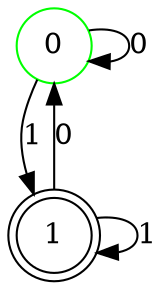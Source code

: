 digraph {
	node [color=green shape=circle]
	0
	node [color=black shape=doublecircle]
	1
	0 -> 0 [label=0]
	0 -> 1 [label=1]
	1 -> 0 [label=0]
	1 -> 1 [label=1]
}
